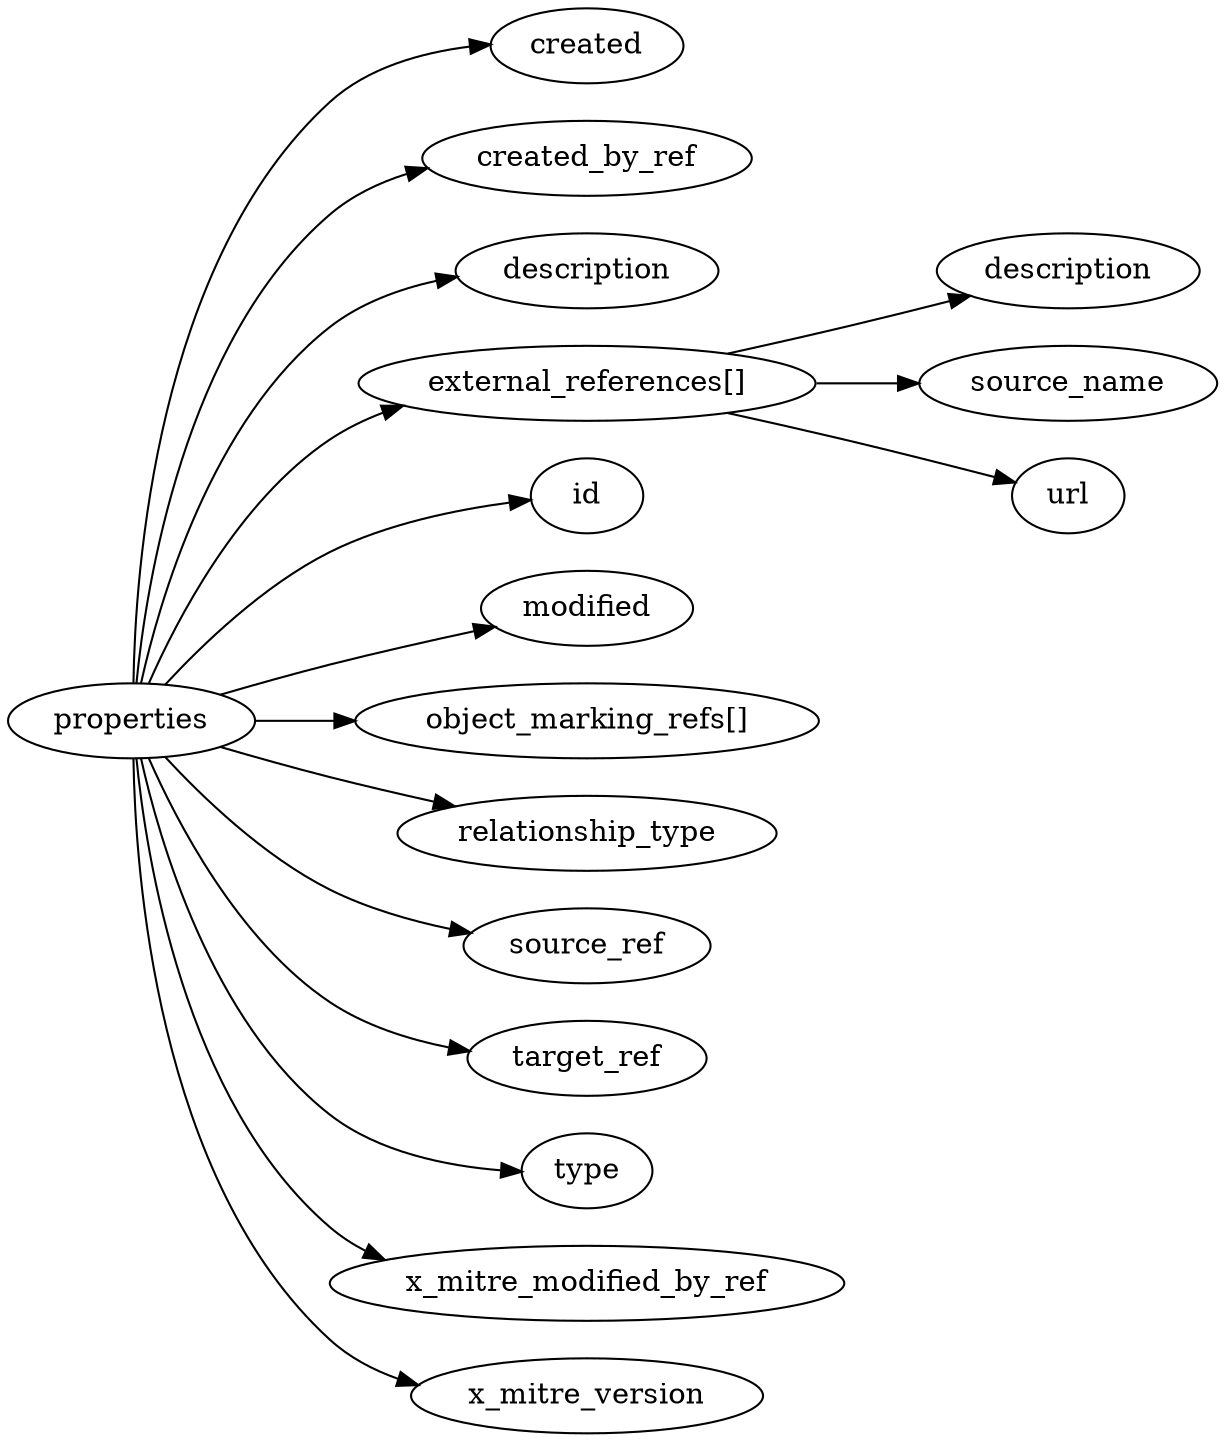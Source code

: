 digraph {
    graph [rankdir=LR]
    "created" [label="created"]
    "created_by_ref" [label="created_by_ref"]
    "description" [label="description"]
    "external_references" [label="external_references[]"]
    "external_references.description" [label="description"]
    "external_references.source_name" [label="source_name"]
    "external_references.url" [label="url"]
    "id" [label="id"]
    "modified" [label="modified"]
    "object_marking_refs" [label="object_marking_refs[]"]
    "relationship_type" [label="relationship_type"]
    "source_ref" [label="source_ref"]
    "target_ref" [label="target_ref"]
    "type" [label="type"]
    "x_mitre_modified_by_ref" [label="x_mitre_modified_by_ref"]
    "x_mitre_version" [label="x_mitre_version"]
    "properties" -> "object_marking_refs"
    "properties" -> "id"
    "properties" -> "type"
    "properties" -> "created"
    "properties" -> "created_by_ref"
    "properties" -> "external_references"
    "properties" -> "modified"
    "properties" -> "description"
    "properties" -> "relationship_type"
    "properties" -> "source_ref"
    "properties" -> "target_ref"
    "properties" -> "x_mitre_version"
    "properties" -> "x_mitre_modified_by_ref"
    "external_references" -> "external_references.source_name"
    "external_references" -> "external_references.url"
    "external_references" -> "external_references.description"
}